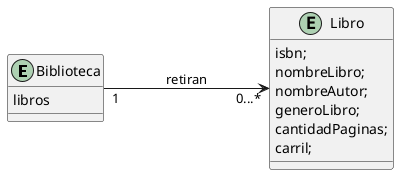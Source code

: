 @startuml
'https://plantuml.com/sequence-diagram

left to right direction

entity Biblioteca{
libros
}
entity Libro{
 isbn;
 nombreLibro;
 nombreAutor;
 generoLibro;
 cantidadPaginas;
 carril;
}
Biblioteca"1"--->"0...*"Libro:retiran

@enduml